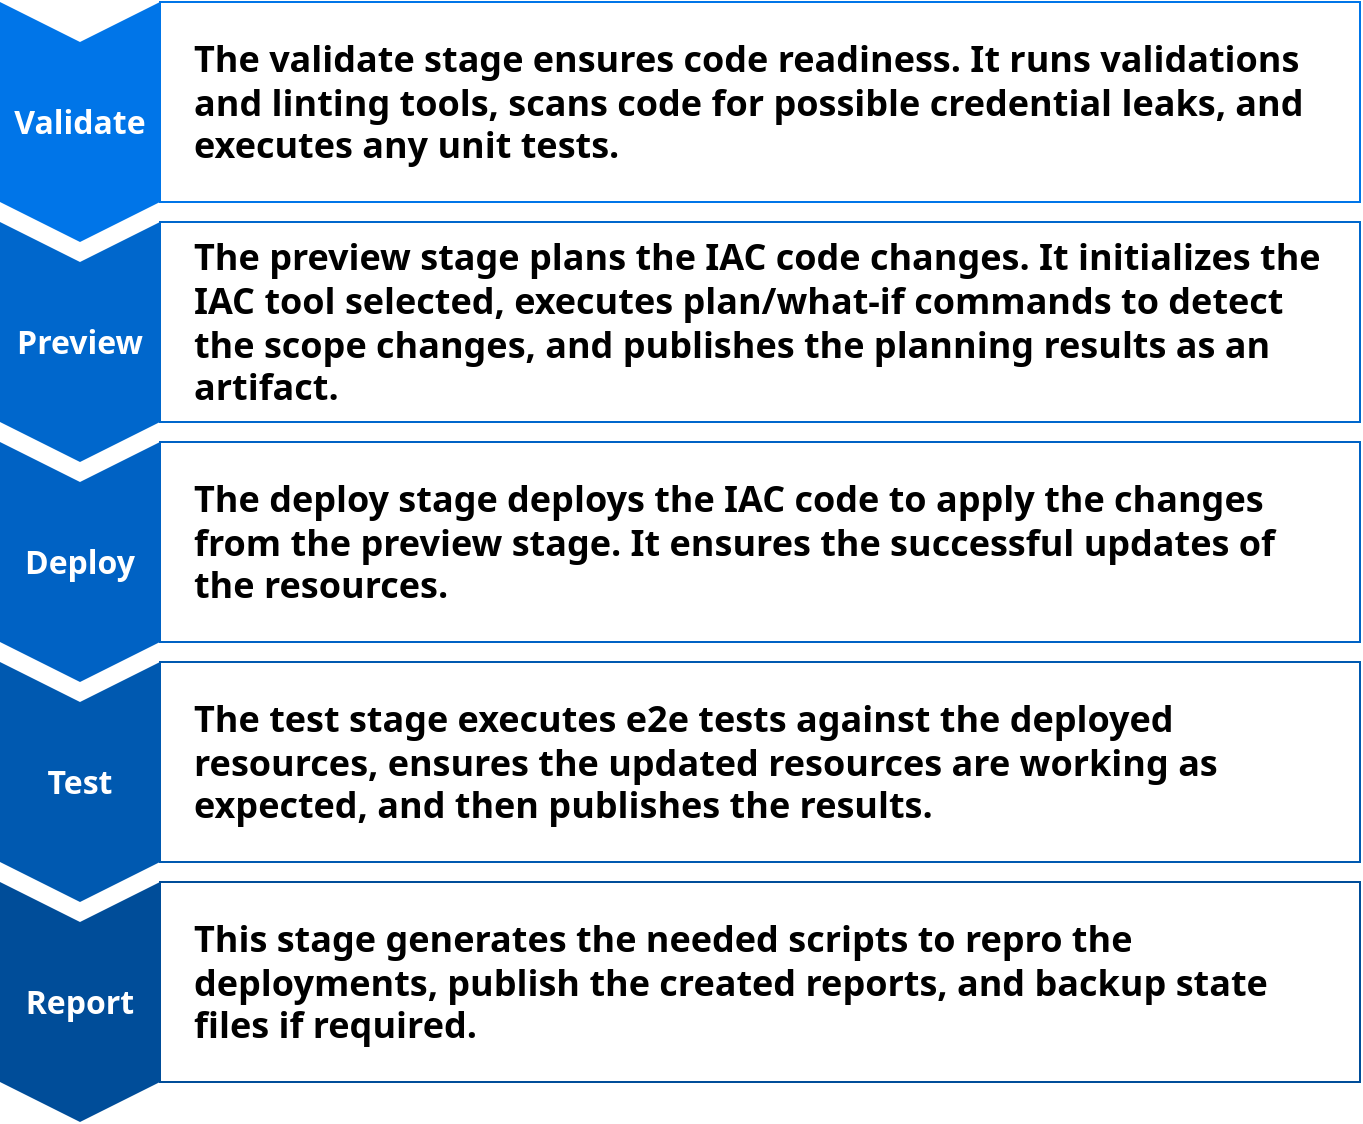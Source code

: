 <mxfile version="16.5.1" type="device"><diagram name="workflow" id="d9b1e647-80fa-b4a2-5024-87a742678bcc"><mxGraphModel dx="1102" dy="857" grid="1" gridSize="10" guides="1" tooltips="1" connect="1" arrows="1" fold="1" page="1" pageScale="1" pageWidth="850" pageHeight="1100" background="none" math="0" shadow="0"><root><mxCell id="0"/><mxCell id="1" parent="0"/><mxCell id="K8kmoSbEtH-TQ84PUIx0-1" value="Validate" style="shape=step;perimeter=stepPerimeter;whiteSpace=wrap;html=1;fixedSize=1;direction=south;fillColor=#0075E8;strokeColor=none;fontFamily=Segoe UI;fontSize=16;fontStyle=1;fontColor=#FFFFFF;" parent="1" vertex="1"><mxGeometry x="80" y="80" width="80" height="120" as="geometry"/></mxCell><mxCell id="K8kmoSbEtH-TQ84PUIx0-2" value="Preview" style="shape=step;perimeter=stepPerimeter;whiteSpace=wrap;html=1;fixedSize=1;direction=south;fillColor=#0067CC;strokeColor=none;fontFamily=Segoe UI;fontSize=16;fontStyle=1;fontColor=#FFFFFF;" parent="1" vertex="1"><mxGeometry x="80" y="190" width="80" height="120" as="geometry"/></mxCell><mxCell id="K8kmoSbEtH-TQ84PUIx0-3" value="Deploy" style="shape=step;perimeter=stepPerimeter;whiteSpace=wrap;html=1;fixedSize=1;direction=south;fillColor=#0062C4;strokeColor=none;fontFamily=Segoe UI;fontSize=16;fontStyle=1;fontColor=#FFFFFF;" parent="1" vertex="1"><mxGeometry x="80" y="300" width="80" height="120" as="geometry"/></mxCell><mxCell id="K8kmoSbEtH-TQ84PUIx0-4" value="Test" style="shape=step;perimeter=stepPerimeter;whiteSpace=wrap;html=1;fixedSize=1;direction=south;fillColor=#0059B0;strokeColor=none;fontFamily=Segoe UI;fontSize=16;fontStyle=1;fontColor=#FFFFFF;" parent="1" vertex="1"><mxGeometry x="80" y="410" width="80" height="120" as="geometry"/></mxCell><mxCell id="K8kmoSbEtH-TQ84PUIx0-5" value="Report" style="shape=step;perimeter=stepPerimeter;whiteSpace=wrap;html=1;fixedSize=1;direction=south;fillColor=#004D99;strokeColor=none;fontFamily=Segoe UI;fontSize=16;fontStyle=1;fontColor=#FFFFFF;" parent="1" vertex="1"><mxGeometry x="80" y="520" width="80" height="120" as="geometry"/></mxCell><mxCell id="K8kmoSbEtH-TQ84PUIx0-8" value="The validate stage ensures code readiness. It runs validations and linting tools, scans code for possible credential leaks, and executes any unit tests." style="text;html=1;strokeColor=#0075E8;fillColor=none;align=left;verticalAlign=middle;whiteSpace=wrap;rounded=0;fontSize=18;fontColor=#000000;fontFamily=Segoe UI;fontStyle=1;perimeterSpacing=0;spacingLeft=15;spacingRight=15;" parent="1" vertex="1"><mxGeometry x="160" y="80" width="600" height="100" as="geometry"/></mxCell><mxCell id="K8kmoSbEtH-TQ84PUIx0-9" value="The preview stage plans the IAC code changes. It initializes the IAC tool selected, executes plan/what-if commands to detect the scope changes, and publishes the planning results as an artifact." style="text;html=1;strokeColor=#0067CC;fillColor=none;align=left;verticalAlign=middle;whiteSpace=wrap;rounded=0;fontSize=18;fontColor=#000000;fontFamily=Segoe UI;fontStyle=1;spacingLeft=15;spacingRight=15;" parent="1" vertex="1"><mxGeometry x="160" y="190" width="600" height="100" as="geometry"/></mxCell><mxCell id="K8kmoSbEtH-TQ84PUIx0-10" value="The deploy stage deploys the IAC code to apply the changes from the preview stage. It ensures the successful updates of the resources." style="text;html=1;strokeColor=#0062C4;fillColor=none;align=left;verticalAlign=middle;whiteSpace=wrap;rounded=0;fontSize=18;fontColor=#000000;fontFamily=Segoe UI;fontStyle=1;spacingLeft=15;spacingRight=15;" parent="1" vertex="1"><mxGeometry x="160" y="300" width="600" height="100" as="geometry"/></mxCell><mxCell id="K8kmoSbEtH-TQ84PUIx0-11" value="&lt;div&gt;The test stage executes e2e tests against the deployed resources, ensures the updated resources are working as expected, and then publishes the results.&lt;/div&gt;" style="text;html=1;strokeColor=#0059B0;fillColor=none;align=left;verticalAlign=middle;whiteSpace=wrap;rounded=0;fontSize=18;fontColor=#000000;fontFamily=Segoe UI;fontStyle=1;spacingLeft=15;spacingRight=15;" parent="1" vertex="1"><mxGeometry x="160" y="410" width="600" height="100" as="geometry"/></mxCell><mxCell id="K8kmoSbEtH-TQ84PUIx0-12" value="This stage generates the needed scripts to repro the deployments, publish the created reports, and backup state files if required." style="text;html=1;strokeColor=#004D99;fillColor=none;align=left;verticalAlign=middle;whiteSpace=wrap;rounded=0;fontSize=18;fontColor=#000000;fontFamily=Segoe UI;fontStyle=1;spacingLeft=15;spacingRight=15;" parent="1" vertex="1"><mxGeometry x="160" y="520" width="600" height="100" as="geometry"/></mxCell></root></mxGraphModel></diagram></mxfile>
